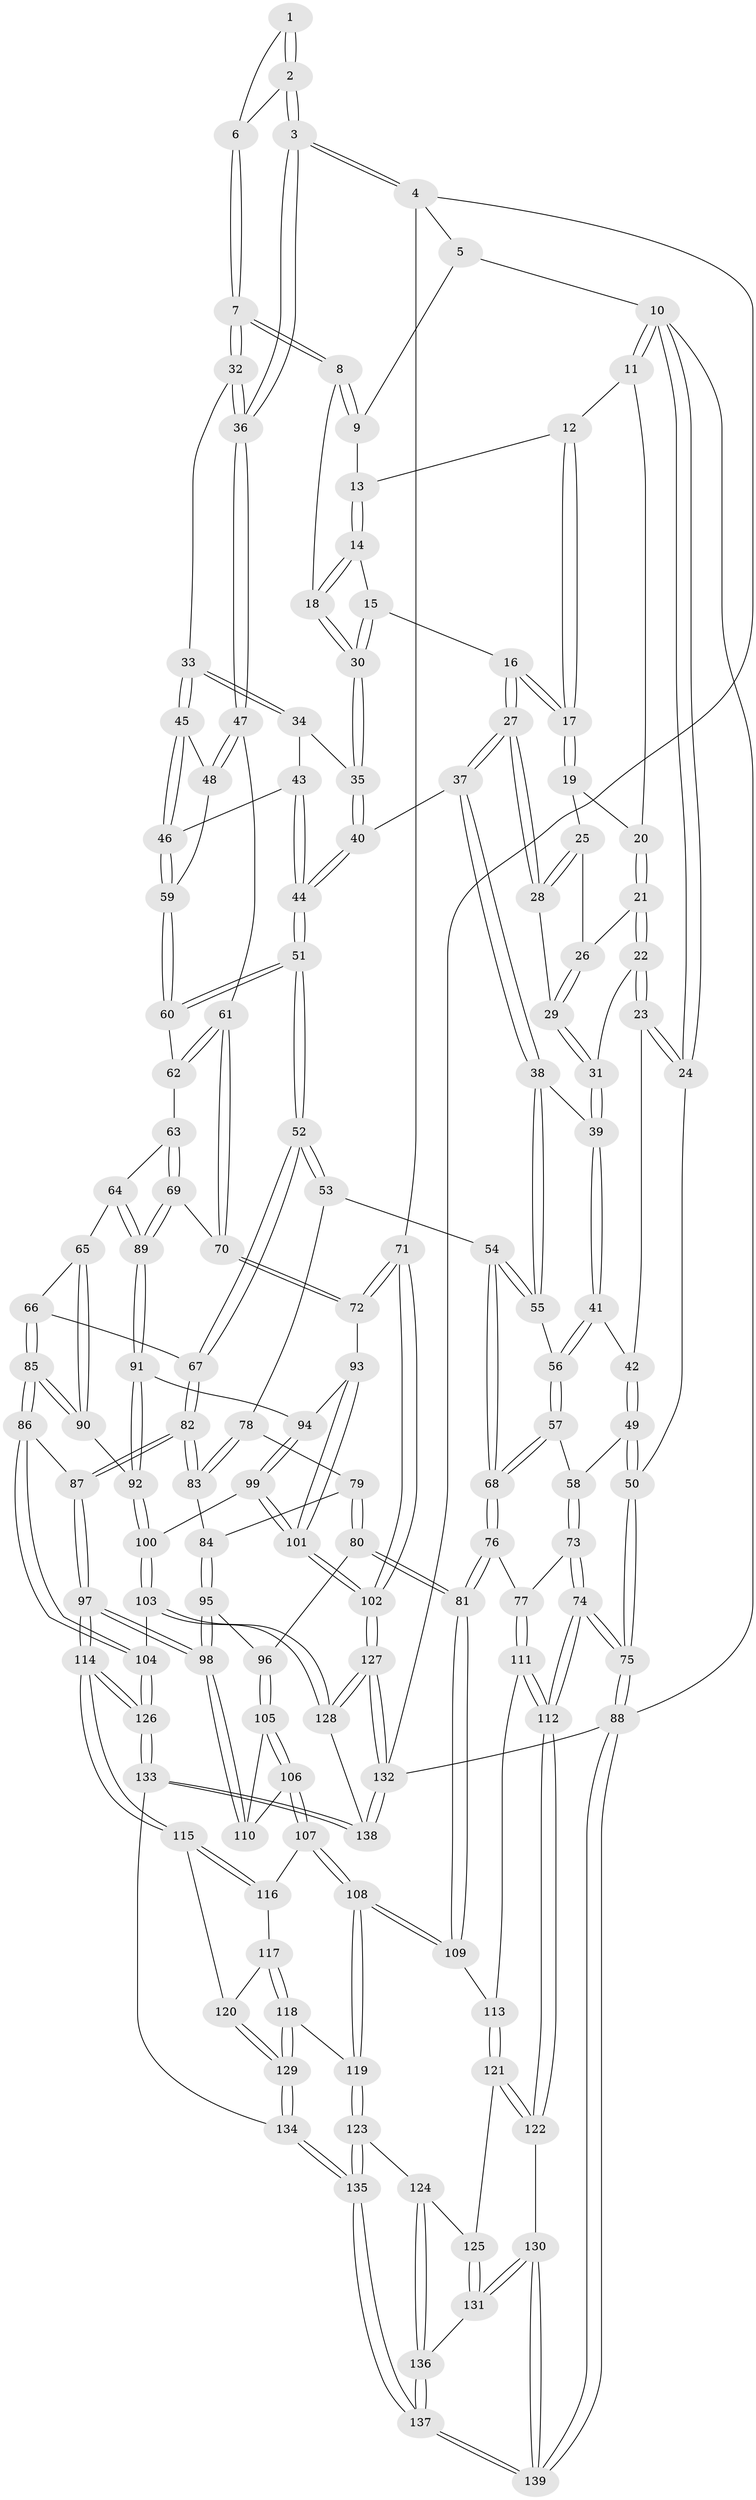 // coarse degree distribution, {2: 0.011904761904761904, 5: 0.30952380952380953, 6: 0.10714285714285714, 3: 0.11904761904761904, 4: 0.4523809523809524}
// Generated by graph-tools (version 1.1) at 2025/42/03/06/25 10:42:29]
// undirected, 139 vertices, 344 edges
graph export_dot {
graph [start="1"]
  node [color=gray90,style=filled];
  1 [pos="+0.8533389694117797+0"];
  2 [pos="+1+0.14495397657151524"];
  3 [pos="+1+0.28204550611526924"];
  4 [pos="+1+0.284949443987307"];
  5 [pos="+0.8488151004973918+0"];
  6 [pos="+0.8435148128748267+0"];
  7 [pos="+0.7800897865522693+0.15108703689047173"];
  8 [pos="+0.7335813054763007+0.14757441456083326"];
  9 [pos="+0.6064990288558192+0"];
  10 [pos="+0+0"];
  11 [pos="+0.1264774918134724+0"];
  12 [pos="+0.49940238638444456+0"];
  13 [pos="+0.5328301642422235+0"];
  14 [pos="+0.5485512295249949+0"];
  15 [pos="+0.5332714093670142+0.10775973470487558"];
  16 [pos="+0.40141888115425317+0.18414644799748817"];
  17 [pos="+0.381659130915231+0.09415851133659138"];
  18 [pos="+0.7072744444106238+0.1567412119819183"];
  19 [pos="+0.2874173420622231+0.051053569223722194"];
  20 [pos="+0.16976972181984576+0"];
  21 [pos="+0.1689238593274711+0.1305317862707075"];
  22 [pos="+0.16771387042355884+0.13281115421719641"];
  23 [pos="+0+0.21724276142277257"];
  24 [pos="+0+0.14148049029769474"];
  25 [pos="+0.2683652522919752+0.10213351912853359"];
  26 [pos="+0.22648102248070973+0.12677180403145963"];
  27 [pos="+0.39708736787314913+0.19713137473542885"];
  28 [pos="+0.3428809891081372+0.2015555618296681"];
  29 [pos="+0.32836503130595407+0.20583001996783665"];
  30 [pos="+0.6367612581331114+0.2014807014811263"];
  31 [pos="+0.24038855786435673+0.25230722119777765"];
  32 [pos="+0.8397136233253099+0.20645331063012665"];
  33 [pos="+0.7705199899753201+0.3128740272018895"];
  34 [pos="+0.6539846447802561+0.2927416342333733"];
  35 [pos="+0.6235595414909741+0.23172714456133392"];
  36 [pos="+1+0.28219679429837513"];
  37 [pos="+0.4390134319758585+0.27563343551592867"];
  38 [pos="+0.412550235830956+0.3148230539244637"];
  39 [pos="+0.2083455613797131+0.311761038068915"];
  40 [pos="+0.49292909069391766+0.29163967471485835"];
  41 [pos="+0.20152744692370295+0.3211144945680825"];
  42 [pos="+0.008711746993291181+0.2306342384113975"];
  43 [pos="+0.6539462453393221+0.2964910726089956"];
  44 [pos="+0.5639211330973865+0.4375539689556295"];
  45 [pos="+0.769644524611349+0.34233448018860996"];
  46 [pos="+0.7101280569843085+0.4249475713815884"];
  47 [pos="+0.9304936338597884+0.41949437531006223"];
  48 [pos="+0.868491192754324+0.40243919714483506"];
  49 [pos="+0.09743016911734116+0.4596682256903662"];
  50 [pos="+0+0.40948786487313943"];
  51 [pos="+0.5736170648074735+0.49020513209393257"];
  52 [pos="+0.5675806320531458+0.5019294264951908"];
  53 [pos="+0.4120622146966264+0.49774127776867333"];
  54 [pos="+0.3748140371227567+0.47483993402046765"];
  55 [pos="+0.3551250549616825+0.43512811570060067"];
  56 [pos="+0.2105193179530323+0.38932455497873925"];
  57 [pos="+0.15761567966308881+0.45124668238328075"];
  58 [pos="+0.11932794016789945+0.4709556630781459"];
  59 [pos="+0.7087582775491048+0.4319127995715236"];
  60 [pos="+0.708100169976344+0.4333956914701478"];
  61 [pos="+0.9059501725343335+0.45872508966455555"];
  62 [pos="+0.7577321887184824+0.4823271710687192"];
  63 [pos="+0.7619049845690244+0.5136903159155602"];
  64 [pos="+0.7042148645850843+0.6120629970851745"];
  65 [pos="+0.6793059363524744+0.6109828926516113"];
  66 [pos="+0.602364223335749+0.5673148901242029"];
  67 [pos="+0.5811077833319438+0.5491853464272257"];
  68 [pos="+0.2717019283760362+0.5754591667486912"];
  69 [pos="+0.8723385890320797+0.597775209962525"];
  70 [pos="+0.8801671711710811+0.5968522006705858"];
  71 [pos="+1+0.6917011023560444"];
  72 [pos="+0.9148299414559927+0.6283647717559814"];
  73 [pos="+0.09140668254859012+0.5948085450056093"];
  74 [pos="+0+0.7659123599651304"];
  75 [pos="+0+0.7682748443165113"];
  76 [pos="+0.2517359135061503+0.6737613055488466"];
  77 [pos="+0.2370439402644188+0.6725097158945007"];
  78 [pos="+0.4088467190500303+0.5309818027371203"];
  79 [pos="+0.39139495380518685+0.5914618669301116"];
  80 [pos="+0.3260447543564414+0.6899718177657854"];
  81 [pos="+0.25955073508591053+0.6806997361932373"];
  82 [pos="+0.5064936090956772+0.6586527588166634"];
  83 [pos="+0.4687822018970744+0.6572562557372532"];
  84 [pos="+0.4579714336452433+0.6597649100758509"];
  85 [pos="+0.6008067618408505+0.7718504891012087"];
  86 [pos="+0.5737610461582403+0.806884078602523"];
  87 [pos="+0.5450611954582408+0.8067599531020291"];
  88 [pos="+0+1"];
  89 [pos="+0.7681267146288372+0.6458077583460148"];
  90 [pos="+0.6566439186492152+0.7273306701781594"];
  91 [pos="+0.7696301749643457+0.6945930554394235"];
  92 [pos="+0.7300559532133378+0.738506464866195"];
  93 [pos="+0.8771122907984308+0.7295007333250841"];
  94 [pos="+0.8107078929458156+0.7330153265038358"];
  95 [pos="+0.3763625443281099+0.7015391951095785"];
  96 [pos="+0.32674457122339495+0.6903713505023266"];
  97 [pos="+0.4973515928407716+0.834007756598641"];
  98 [pos="+0.48256507911994084+0.8245307783085313"];
  99 [pos="+0.7942453361597094+0.8462062492628273"];
  100 [pos="+0.7433384837266789+0.846542143678705"];
  101 [pos="+0.9528774248047043+0.9090222496950245"];
  102 [pos="+1+1"];
  103 [pos="+0.6776526436624576+0.8791427657942338"];
  104 [pos="+0.6730976358114471+0.8772431723066622"];
  105 [pos="+0.3336393191654898+0.7213838786227739"];
  106 [pos="+0.3267011254793107+0.8372053630207545"];
  107 [pos="+0.3227746340879015+0.8411906252223114"];
  108 [pos="+0.25940402608100777+0.8446793380700076"];
  109 [pos="+0.24364221160398056+0.8319324426516673"];
  110 [pos="+0.36811568032551933+0.8117792130645655"];
  111 [pos="+0.09238238465945017+0.7848586818839355"];
  112 [pos="+0+0.7788533026801486"];
  113 [pos="+0.18577433143124347+0.850569379365025"];
  114 [pos="+0.4716693281896219+0.8950361137876683"];
  115 [pos="+0.4307272765685853+0.8950345659763028"];
  116 [pos="+0.3385160251971267+0.8577127685681429"];
  117 [pos="+0.3381463279549414+0.892296363691784"];
  118 [pos="+0.3008721349099355+0.9256874900151982"];
  119 [pos="+0.27703949421894986+0.919193537457493"];
  120 [pos="+0.3691337069918355+0.9149685357698955"];
  121 [pos="+0.17867371805223037+0.8671324397047766"];
  122 [pos="+0.06519334983684613+0.9053390830659545"];
  123 [pos="+0.2741027171992013+0.9234473489735545"];
  124 [pos="+0.2544978480893499+0.94154979072322"];
  125 [pos="+0.1753584500143213+0.9033539202542809"];
  126 [pos="+0.4818899735142311+1"];
  127 [pos="+1+1"];
  128 [pos="+0.6852667812121933+0.9151619873966327"];
  129 [pos="+0.33206375500449037+0.9445724903270128"];
  130 [pos="+0.1297513507791243+0.9782012969459843"];
  131 [pos="+0.1568573291965423+0.9575185743897077"];
  132 [pos="+1+1"];
  133 [pos="+0.46550726920342783+1"];
  134 [pos="+0.43311708533608284+1"];
  135 [pos="+0.3879704672146632+1"];
  136 [pos="+0.23545242791361412+0.9716290330684703"];
  137 [pos="+0.3223378237226196+1"];
  138 [pos="+0.6217587818000199+1"];
  139 [pos="+0.030503414620051142+1"];
  1 -- 2;
  1 -- 2;
  1 -- 6;
  2 -- 3;
  2 -- 3;
  2 -- 6;
  3 -- 4;
  3 -- 4;
  3 -- 36;
  3 -- 36;
  4 -- 5;
  4 -- 71;
  4 -- 132;
  5 -- 9;
  5 -- 10;
  6 -- 7;
  6 -- 7;
  7 -- 8;
  7 -- 8;
  7 -- 32;
  7 -- 32;
  8 -- 9;
  8 -- 9;
  8 -- 18;
  9 -- 13;
  10 -- 11;
  10 -- 11;
  10 -- 24;
  10 -- 24;
  10 -- 88;
  11 -- 12;
  11 -- 20;
  12 -- 13;
  12 -- 17;
  12 -- 17;
  13 -- 14;
  13 -- 14;
  14 -- 15;
  14 -- 18;
  14 -- 18;
  15 -- 16;
  15 -- 30;
  15 -- 30;
  16 -- 17;
  16 -- 17;
  16 -- 27;
  16 -- 27;
  17 -- 19;
  17 -- 19;
  18 -- 30;
  18 -- 30;
  19 -- 20;
  19 -- 25;
  20 -- 21;
  20 -- 21;
  21 -- 22;
  21 -- 22;
  21 -- 26;
  22 -- 23;
  22 -- 23;
  22 -- 31;
  23 -- 24;
  23 -- 24;
  23 -- 42;
  24 -- 50;
  25 -- 26;
  25 -- 28;
  25 -- 28;
  26 -- 29;
  26 -- 29;
  27 -- 28;
  27 -- 28;
  27 -- 37;
  27 -- 37;
  28 -- 29;
  29 -- 31;
  29 -- 31;
  30 -- 35;
  30 -- 35;
  31 -- 39;
  31 -- 39;
  32 -- 33;
  32 -- 36;
  32 -- 36;
  33 -- 34;
  33 -- 34;
  33 -- 45;
  33 -- 45;
  34 -- 35;
  34 -- 43;
  35 -- 40;
  35 -- 40;
  36 -- 47;
  36 -- 47;
  37 -- 38;
  37 -- 38;
  37 -- 40;
  38 -- 39;
  38 -- 55;
  38 -- 55;
  39 -- 41;
  39 -- 41;
  40 -- 44;
  40 -- 44;
  41 -- 42;
  41 -- 56;
  41 -- 56;
  42 -- 49;
  42 -- 49;
  43 -- 44;
  43 -- 44;
  43 -- 46;
  44 -- 51;
  44 -- 51;
  45 -- 46;
  45 -- 46;
  45 -- 48;
  46 -- 59;
  46 -- 59;
  47 -- 48;
  47 -- 48;
  47 -- 61;
  48 -- 59;
  49 -- 50;
  49 -- 50;
  49 -- 58;
  50 -- 75;
  50 -- 75;
  51 -- 52;
  51 -- 52;
  51 -- 60;
  51 -- 60;
  52 -- 53;
  52 -- 53;
  52 -- 67;
  52 -- 67;
  53 -- 54;
  53 -- 78;
  54 -- 55;
  54 -- 55;
  54 -- 68;
  54 -- 68;
  55 -- 56;
  56 -- 57;
  56 -- 57;
  57 -- 58;
  57 -- 68;
  57 -- 68;
  58 -- 73;
  58 -- 73;
  59 -- 60;
  59 -- 60;
  60 -- 62;
  61 -- 62;
  61 -- 62;
  61 -- 70;
  61 -- 70;
  62 -- 63;
  63 -- 64;
  63 -- 69;
  63 -- 69;
  64 -- 65;
  64 -- 89;
  64 -- 89;
  65 -- 66;
  65 -- 90;
  65 -- 90;
  66 -- 67;
  66 -- 85;
  66 -- 85;
  67 -- 82;
  67 -- 82;
  68 -- 76;
  68 -- 76;
  69 -- 70;
  69 -- 89;
  69 -- 89;
  70 -- 72;
  70 -- 72;
  71 -- 72;
  71 -- 72;
  71 -- 102;
  71 -- 102;
  72 -- 93;
  73 -- 74;
  73 -- 74;
  73 -- 77;
  74 -- 75;
  74 -- 75;
  74 -- 112;
  74 -- 112;
  75 -- 88;
  75 -- 88;
  76 -- 77;
  76 -- 81;
  76 -- 81;
  77 -- 111;
  77 -- 111;
  78 -- 79;
  78 -- 83;
  78 -- 83;
  79 -- 80;
  79 -- 80;
  79 -- 84;
  80 -- 81;
  80 -- 81;
  80 -- 96;
  81 -- 109;
  81 -- 109;
  82 -- 83;
  82 -- 83;
  82 -- 87;
  82 -- 87;
  83 -- 84;
  84 -- 95;
  84 -- 95;
  85 -- 86;
  85 -- 86;
  85 -- 90;
  85 -- 90;
  86 -- 87;
  86 -- 104;
  86 -- 104;
  87 -- 97;
  87 -- 97;
  88 -- 139;
  88 -- 139;
  88 -- 132;
  89 -- 91;
  89 -- 91;
  90 -- 92;
  91 -- 92;
  91 -- 92;
  91 -- 94;
  92 -- 100;
  92 -- 100;
  93 -- 94;
  93 -- 101;
  93 -- 101;
  94 -- 99;
  94 -- 99;
  95 -- 96;
  95 -- 98;
  95 -- 98;
  96 -- 105;
  96 -- 105;
  97 -- 98;
  97 -- 98;
  97 -- 114;
  97 -- 114;
  98 -- 110;
  98 -- 110;
  99 -- 100;
  99 -- 101;
  99 -- 101;
  100 -- 103;
  100 -- 103;
  101 -- 102;
  101 -- 102;
  102 -- 127;
  102 -- 127;
  103 -- 104;
  103 -- 128;
  103 -- 128;
  104 -- 126;
  104 -- 126;
  105 -- 106;
  105 -- 106;
  105 -- 110;
  106 -- 107;
  106 -- 107;
  106 -- 110;
  107 -- 108;
  107 -- 108;
  107 -- 116;
  108 -- 109;
  108 -- 109;
  108 -- 119;
  108 -- 119;
  109 -- 113;
  111 -- 112;
  111 -- 112;
  111 -- 113;
  112 -- 122;
  112 -- 122;
  113 -- 121;
  113 -- 121;
  114 -- 115;
  114 -- 115;
  114 -- 126;
  114 -- 126;
  115 -- 116;
  115 -- 116;
  115 -- 120;
  116 -- 117;
  117 -- 118;
  117 -- 118;
  117 -- 120;
  118 -- 119;
  118 -- 129;
  118 -- 129;
  119 -- 123;
  119 -- 123;
  120 -- 129;
  120 -- 129;
  121 -- 122;
  121 -- 122;
  121 -- 125;
  122 -- 130;
  123 -- 124;
  123 -- 135;
  123 -- 135;
  124 -- 125;
  124 -- 136;
  124 -- 136;
  125 -- 131;
  125 -- 131;
  126 -- 133;
  126 -- 133;
  127 -- 128;
  127 -- 128;
  127 -- 132;
  127 -- 132;
  128 -- 138;
  129 -- 134;
  129 -- 134;
  130 -- 131;
  130 -- 131;
  130 -- 139;
  130 -- 139;
  131 -- 136;
  132 -- 138;
  132 -- 138;
  133 -- 134;
  133 -- 138;
  133 -- 138;
  134 -- 135;
  134 -- 135;
  135 -- 137;
  135 -- 137;
  136 -- 137;
  136 -- 137;
  137 -- 139;
  137 -- 139;
}
